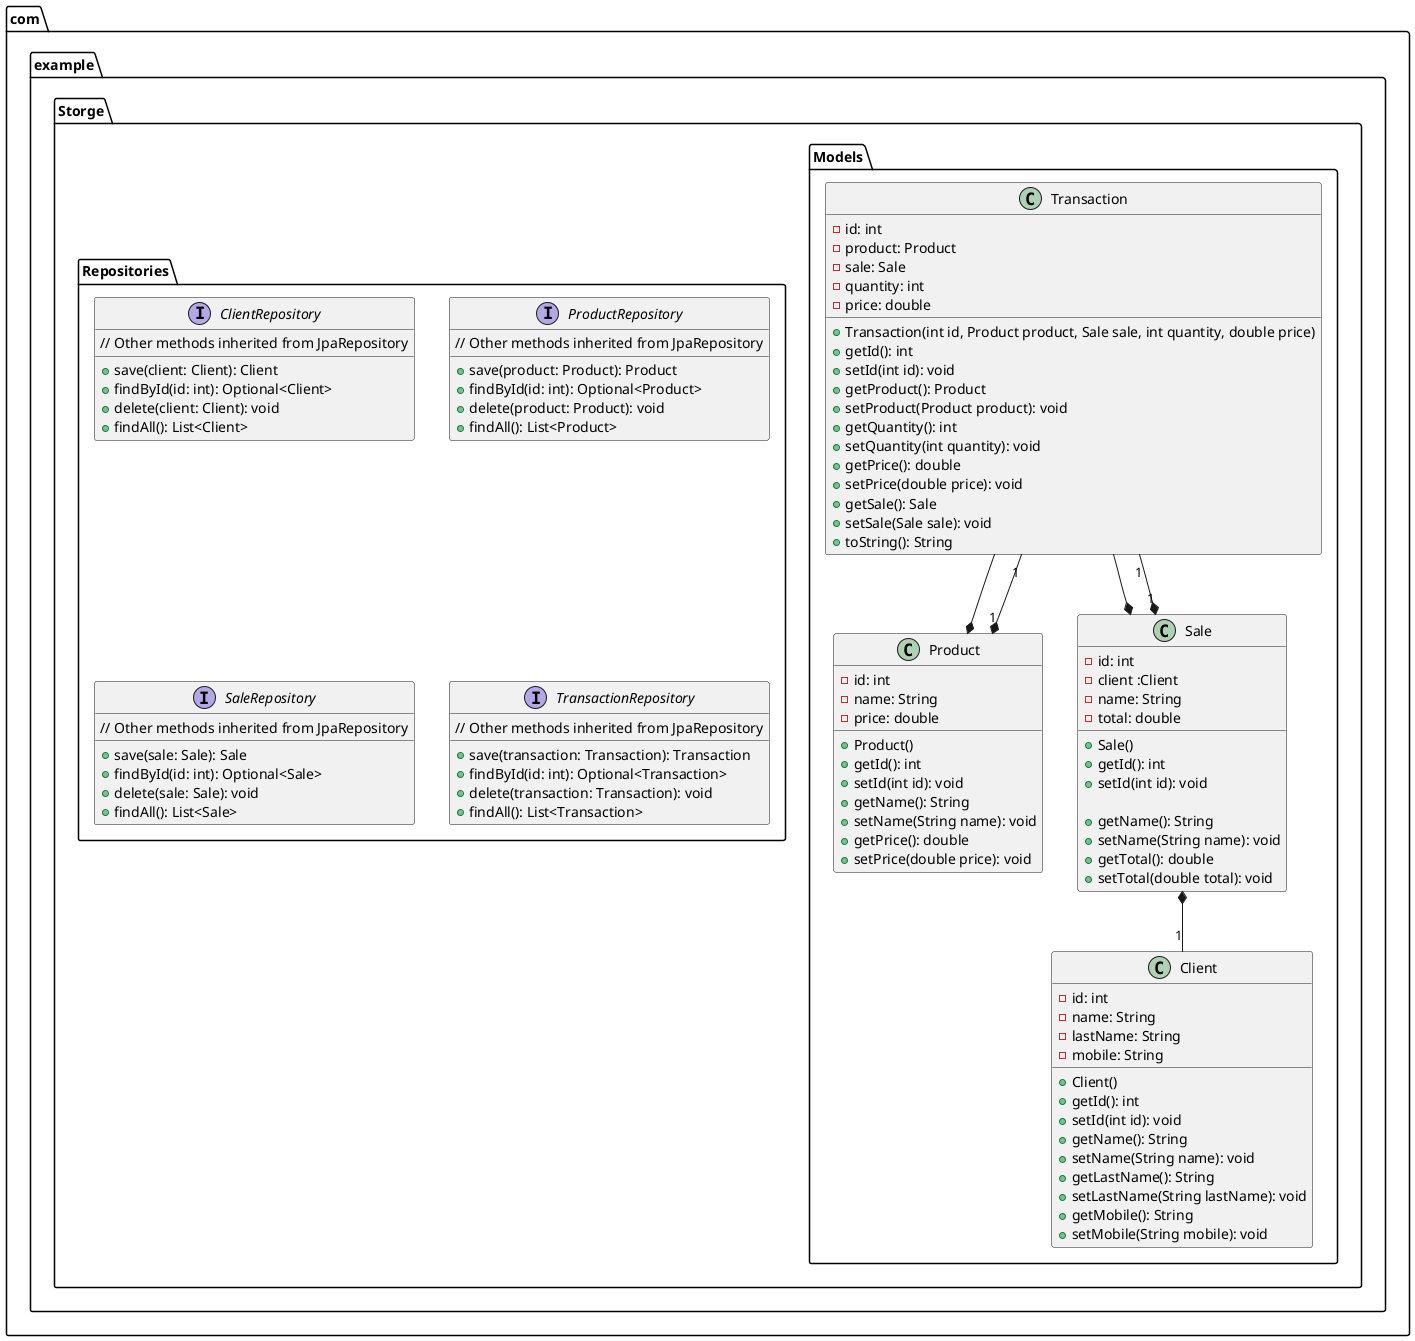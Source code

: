 @startuml

package "com.example.Storge.Models" {
    class Transaction {
        - id: int
        - product: Product
        - sale: Sale
        - quantity: int
        - price: double
        + Transaction(int id, Product product, Sale sale, int quantity, double price)
        + getId(): int
        + setId(int id): void
        + getProduct(): Product
        + setProduct(Product product): void
        + getQuantity(): int
        + setQuantity(int quantity): void
        + getPrice(): double
        + setPrice(double price): void
        + getSale(): Sale
        + setSale(Sale sale): void
        + toString(): String
    }
    
    class Client {
        - id: int
        - name: String
        - lastName: String
        - mobile: String
        + Client()
        + getId(): int
        + setId(int id): void
        + getName(): String
        + setName(String name): void
        + getLastName(): String
        + setLastName(String lastName): void
        + getMobile(): String
        + setMobile(String mobile): void
    }
    
    class Product {
        - id: int
        - name: String
        - price: double
        + Product()
        + getId(): int
        + setId(int id): void
        + getName(): String
        + setName(String name): void
        + getPrice(): double
        + setPrice(double price): void
    }
    
    class Sale {
        - id: int
        - client :Client
        - name: String
        - total: double
        + Sale()
        + getId(): int
        + setId(int id): void

        + getName(): String
        + setName(String name): void
        + getTotal(): double
        + setTotal(double total): void
    }
}

package "com.example.Storge.Repositories" {
    interface ClientRepository {
        + save(client: Client): Client
        + findById(id: int): Optional<Client>
        + delete(client: Client): void
        + findAll(): List<Client>
        // Other methods inherited from JpaRepository
    }
    
    interface ProductRepository {
        + save(product: Product): Product
        + findById(id: int): Optional<Product>
        + delete(product: Product): void
        + findAll(): List<Product>
        // Other methods inherited from JpaRepository
    }
    
    interface SaleRepository {
        + save(sale: Sale): Sale
        + findById(id: int): Optional<Sale>
        + delete(sale: Sale): void
        + findAll(): List<Sale>
        // Other methods inherited from JpaRepository
    }
    
    interface TransactionRepository {
        + save(transaction: Transaction): Transaction
        + findById(id: int): Optional<Transaction>
        + delete(transaction: Transaction): void
        + findAll(): List<Transaction>
        // Other methods inherited from JpaRepository
    }
}
Sale *-- "1" Client
Transaction --* Product
Transaction --* Sale
Transaction "1" --* "1" Product
Transaction "1" --* "1" Sale

@enduml